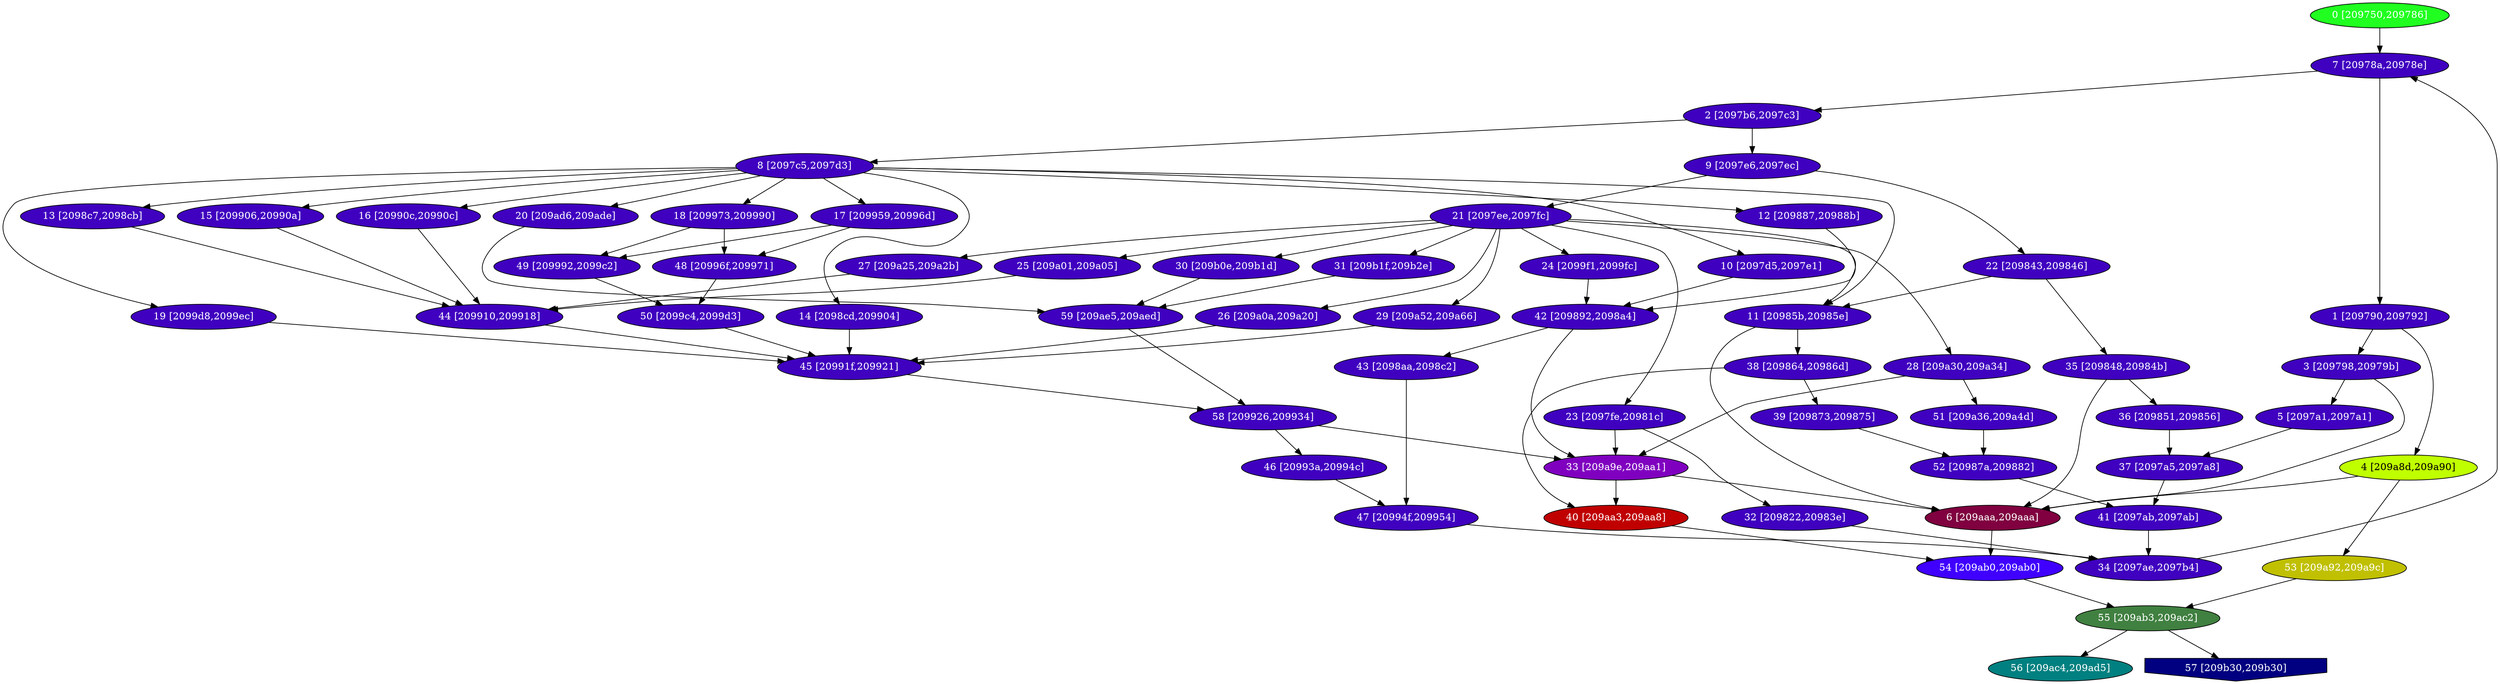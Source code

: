 diGraph libnss3{
	libnss3_0  [style=filled fillcolor="#20FF20" fontcolor="#ffffff" shape=oval label="0 [209750,209786]"]
	libnss3_1  [style=filled fillcolor="#4000C0" fontcolor="#ffffff" shape=oval label="1 [209790,209792]"]
	libnss3_2  [style=filled fillcolor="#4000C0" fontcolor="#ffffff" shape=oval label="2 [2097b6,2097c3]"]
	libnss3_3  [style=filled fillcolor="#4000C0" fontcolor="#ffffff" shape=oval label="3 [209798,20979b]"]
	libnss3_4  [style=filled fillcolor="#C0FF00" fontcolor="#000000" shape=oval label="4 [209a8d,209a90]"]
	libnss3_5  [style=filled fillcolor="#4000C0" fontcolor="#ffffff" shape=oval label="5 [2097a1,2097a1]"]
	libnss3_6  [style=filled fillcolor="#800040" fontcolor="#ffffff" shape=oval label="6 [209aaa,209aaa]"]
	libnss3_7  [style=filled fillcolor="#4000C0" fontcolor="#ffffff" shape=oval label="7 [20978a,20978e]"]
	libnss3_8  [style=filled fillcolor="#4000C0" fontcolor="#ffffff" shape=oval label="8 [2097c5,2097d3]"]
	libnss3_9  [style=filled fillcolor="#4000C0" fontcolor="#ffffff" shape=oval label="9 [2097e6,2097ec]"]
	libnss3_a  [style=filled fillcolor="#4000C0" fontcolor="#ffffff" shape=oval label="10 [2097d5,2097e1]"]
	libnss3_b  [style=filled fillcolor="#4000C0" fontcolor="#ffffff" shape=oval label="11 [20985b,20985e]"]
	libnss3_c  [style=filled fillcolor="#4000C0" fontcolor="#ffffff" shape=oval label="12 [209887,20988b]"]
	libnss3_d  [style=filled fillcolor="#4000C0" fontcolor="#ffffff" shape=oval label="13 [2098c7,2098cb]"]
	libnss3_e  [style=filled fillcolor="#4000C0" fontcolor="#ffffff" shape=oval label="14 [2098cd,209904]"]
	libnss3_f  [style=filled fillcolor="#4000C0" fontcolor="#ffffff" shape=oval label="15 [209906,20990a]"]
	libnss3_10  [style=filled fillcolor="#4000C0" fontcolor="#ffffff" shape=oval label="16 [20990c,20990c]"]
	libnss3_11  [style=filled fillcolor="#4000C0" fontcolor="#ffffff" shape=oval label="17 [209959,20996d]"]
	libnss3_12  [style=filled fillcolor="#4000C0" fontcolor="#ffffff" shape=oval label="18 [209973,209990]"]
	libnss3_13  [style=filled fillcolor="#4000C0" fontcolor="#ffffff" shape=oval label="19 [2099d8,2099ec]"]
	libnss3_14  [style=filled fillcolor="#4000C0" fontcolor="#ffffff" shape=oval label="20 [209ad6,209ade]"]
	libnss3_15  [style=filled fillcolor="#4000C0" fontcolor="#ffffff" shape=oval label="21 [2097ee,2097fc]"]
	libnss3_16  [style=filled fillcolor="#4000C0" fontcolor="#ffffff" shape=oval label="22 [209843,209846]"]
	libnss3_17  [style=filled fillcolor="#4000C0" fontcolor="#ffffff" shape=oval label="23 [2097fe,20981c]"]
	libnss3_18  [style=filled fillcolor="#4000C0" fontcolor="#ffffff" shape=oval label="24 [2099f1,2099fc]"]
	libnss3_19  [style=filled fillcolor="#4000C0" fontcolor="#ffffff" shape=oval label="25 [209a01,209a05]"]
	libnss3_1a  [style=filled fillcolor="#4000C0" fontcolor="#ffffff" shape=oval label="26 [209a0a,209a20]"]
	libnss3_1b  [style=filled fillcolor="#4000C0" fontcolor="#ffffff" shape=oval label="27 [209a25,209a2b]"]
	libnss3_1c  [style=filled fillcolor="#4000C0" fontcolor="#ffffff" shape=oval label="28 [209a30,209a34]"]
	libnss3_1d  [style=filled fillcolor="#4000C0" fontcolor="#ffffff" shape=oval label="29 [209a52,209a66]"]
	libnss3_1e  [style=filled fillcolor="#4000C0" fontcolor="#ffffff" shape=oval label="30 [209b0e,209b1d]"]
	libnss3_1f  [style=filled fillcolor="#4000C0" fontcolor="#ffffff" shape=oval label="31 [209b1f,209b2e]"]
	libnss3_20  [style=filled fillcolor="#4000C0" fontcolor="#ffffff" shape=oval label="32 [209822,20983e]"]
	libnss3_21  [style=filled fillcolor="#8000C0" fontcolor="#ffffff" shape=oval label="33 [209a9e,209aa1]"]
	libnss3_22  [style=filled fillcolor="#4000C0" fontcolor="#ffffff" shape=oval label="34 [2097ae,2097b4]"]
	libnss3_23  [style=filled fillcolor="#4000C0" fontcolor="#ffffff" shape=oval label="35 [209848,20984b]"]
	libnss3_24  [style=filled fillcolor="#4000C0" fontcolor="#ffffff" shape=oval label="36 [209851,209856]"]
	libnss3_25  [style=filled fillcolor="#4000C0" fontcolor="#ffffff" shape=oval label="37 [2097a5,2097a8]"]
	libnss3_26  [style=filled fillcolor="#4000C0" fontcolor="#ffffff" shape=oval label="38 [209864,20986d]"]
	libnss3_27  [style=filled fillcolor="#4000C0" fontcolor="#ffffff" shape=oval label="39 [209873,209875]"]
	libnss3_28  [style=filled fillcolor="#C00000" fontcolor="#ffffff" shape=oval label="40 [209aa3,209aa8]"]
	libnss3_29  [style=filled fillcolor="#4000C0" fontcolor="#ffffff" shape=oval label="41 [2097ab,2097ab]"]
	libnss3_2a  [style=filled fillcolor="#4000C0" fontcolor="#ffffff" shape=oval label="42 [209892,2098a4]"]
	libnss3_2b  [style=filled fillcolor="#4000C0" fontcolor="#ffffff" shape=oval label="43 [2098aa,2098c2]"]
	libnss3_2c  [style=filled fillcolor="#4000C0" fontcolor="#ffffff" shape=oval label="44 [209910,209918]"]
	libnss3_2d  [style=filled fillcolor="#4000C0" fontcolor="#ffffff" shape=oval label="45 [20991f,209921]"]
	libnss3_2e  [style=filled fillcolor="#4000C0" fontcolor="#ffffff" shape=oval label="46 [20993a,20994c]"]
	libnss3_2f  [style=filled fillcolor="#4000C0" fontcolor="#ffffff" shape=oval label="47 [20994f,209954]"]
	libnss3_30  [style=filled fillcolor="#4000C0" fontcolor="#ffffff" shape=oval label="48 [20996f,209971]"]
	libnss3_31  [style=filled fillcolor="#4000C0" fontcolor="#ffffff" shape=oval label="49 [209992,2099c2]"]
	libnss3_32  [style=filled fillcolor="#4000C0" fontcolor="#ffffff" shape=oval label="50 [2099c4,2099d3]"]
	libnss3_33  [style=filled fillcolor="#4000C0" fontcolor="#ffffff" shape=oval label="51 [209a36,209a4d]"]
	libnss3_34  [style=filled fillcolor="#4000C0" fontcolor="#ffffff" shape=oval label="52 [20987a,209882]"]
	libnss3_35  [style=filled fillcolor="#C0C000" fontcolor="#ffffff" shape=oval label="53 [209a92,209a9c]"]
	libnss3_36  [style=filled fillcolor="#4000FF" fontcolor="#ffffff" shape=oval label="54 [209ab0,209ab0]"]
	libnss3_37  [style=filled fillcolor="#408040" fontcolor="#ffffff" shape=oval label="55 [209ab3,209ac2]"]
	libnss3_38  [style=filled fillcolor="#008080" fontcolor="#ffffff" shape=oval label="56 [209ac4,209ad5]"]
	libnss3_39  [style=filled fillcolor="#000080" fontcolor="#ffffff" shape=invhouse label="57 [209b30,209b30]"]
	libnss3_3a  [style=filled fillcolor="#4000C0" fontcolor="#ffffff" shape=oval label="58 [209926,209934]"]
	libnss3_3b  [style=filled fillcolor="#4000C0" fontcolor="#ffffff" shape=oval label="59 [209ae5,209aed]"]

	libnss3_0 -> libnss3_7
	libnss3_1 -> libnss3_3
	libnss3_1 -> libnss3_4
	libnss3_2 -> libnss3_8
	libnss3_2 -> libnss3_9
	libnss3_3 -> libnss3_5
	libnss3_3 -> libnss3_6
	libnss3_4 -> libnss3_6
	libnss3_4 -> libnss3_35
	libnss3_5 -> libnss3_25
	libnss3_6 -> libnss3_36
	libnss3_7 -> libnss3_1
	libnss3_7 -> libnss3_2
	libnss3_8 -> libnss3_a
	libnss3_8 -> libnss3_b
	libnss3_8 -> libnss3_c
	libnss3_8 -> libnss3_d
	libnss3_8 -> libnss3_e
	libnss3_8 -> libnss3_f
	libnss3_8 -> libnss3_10
	libnss3_8 -> libnss3_11
	libnss3_8 -> libnss3_12
	libnss3_8 -> libnss3_13
	libnss3_8 -> libnss3_14
	libnss3_9 -> libnss3_15
	libnss3_9 -> libnss3_16
	libnss3_a -> libnss3_2a
	libnss3_b -> libnss3_6
	libnss3_b -> libnss3_26
	libnss3_c -> libnss3_2a
	libnss3_d -> libnss3_2c
	libnss3_e -> libnss3_2d
	libnss3_f -> libnss3_2c
	libnss3_10 -> libnss3_2c
	libnss3_11 -> libnss3_30
	libnss3_11 -> libnss3_31
	libnss3_12 -> libnss3_30
	libnss3_12 -> libnss3_31
	libnss3_13 -> libnss3_2d
	libnss3_14 -> libnss3_3b
	libnss3_15 -> libnss3_b
	libnss3_15 -> libnss3_17
	libnss3_15 -> libnss3_18
	libnss3_15 -> libnss3_19
	libnss3_15 -> libnss3_1a
	libnss3_15 -> libnss3_1b
	libnss3_15 -> libnss3_1c
	libnss3_15 -> libnss3_1d
	libnss3_15 -> libnss3_1e
	libnss3_15 -> libnss3_1f
	libnss3_16 -> libnss3_b
	libnss3_16 -> libnss3_23
	libnss3_17 -> libnss3_20
	libnss3_17 -> libnss3_21
	libnss3_18 -> libnss3_2a
	libnss3_19 -> libnss3_2c
	libnss3_1a -> libnss3_2d
	libnss3_1b -> libnss3_2c
	libnss3_1c -> libnss3_21
	libnss3_1c -> libnss3_33
	libnss3_1d -> libnss3_2d
	libnss3_1e -> libnss3_3b
	libnss3_1f -> libnss3_3b
	libnss3_20 -> libnss3_22
	libnss3_21 -> libnss3_6
	libnss3_21 -> libnss3_28
	libnss3_22 -> libnss3_7
	libnss3_23 -> libnss3_6
	libnss3_23 -> libnss3_24
	libnss3_24 -> libnss3_25
	libnss3_25 -> libnss3_29
	libnss3_26 -> libnss3_27
	libnss3_26 -> libnss3_28
	libnss3_27 -> libnss3_34
	libnss3_28 -> libnss3_36
	libnss3_29 -> libnss3_22
	libnss3_2a -> libnss3_21
	libnss3_2a -> libnss3_2b
	libnss3_2b -> libnss3_2f
	libnss3_2c -> libnss3_2d
	libnss3_2d -> libnss3_3a
	libnss3_2e -> libnss3_2f
	libnss3_2f -> libnss3_22
	libnss3_30 -> libnss3_32
	libnss3_31 -> libnss3_32
	libnss3_32 -> libnss3_2d
	libnss3_33 -> libnss3_34
	libnss3_34 -> libnss3_29
	libnss3_35 -> libnss3_37
	libnss3_36 -> libnss3_37
	libnss3_37 -> libnss3_38
	libnss3_37 -> libnss3_39
	libnss3_3a -> libnss3_21
	libnss3_3a -> libnss3_2e
	libnss3_3b -> libnss3_3a
}